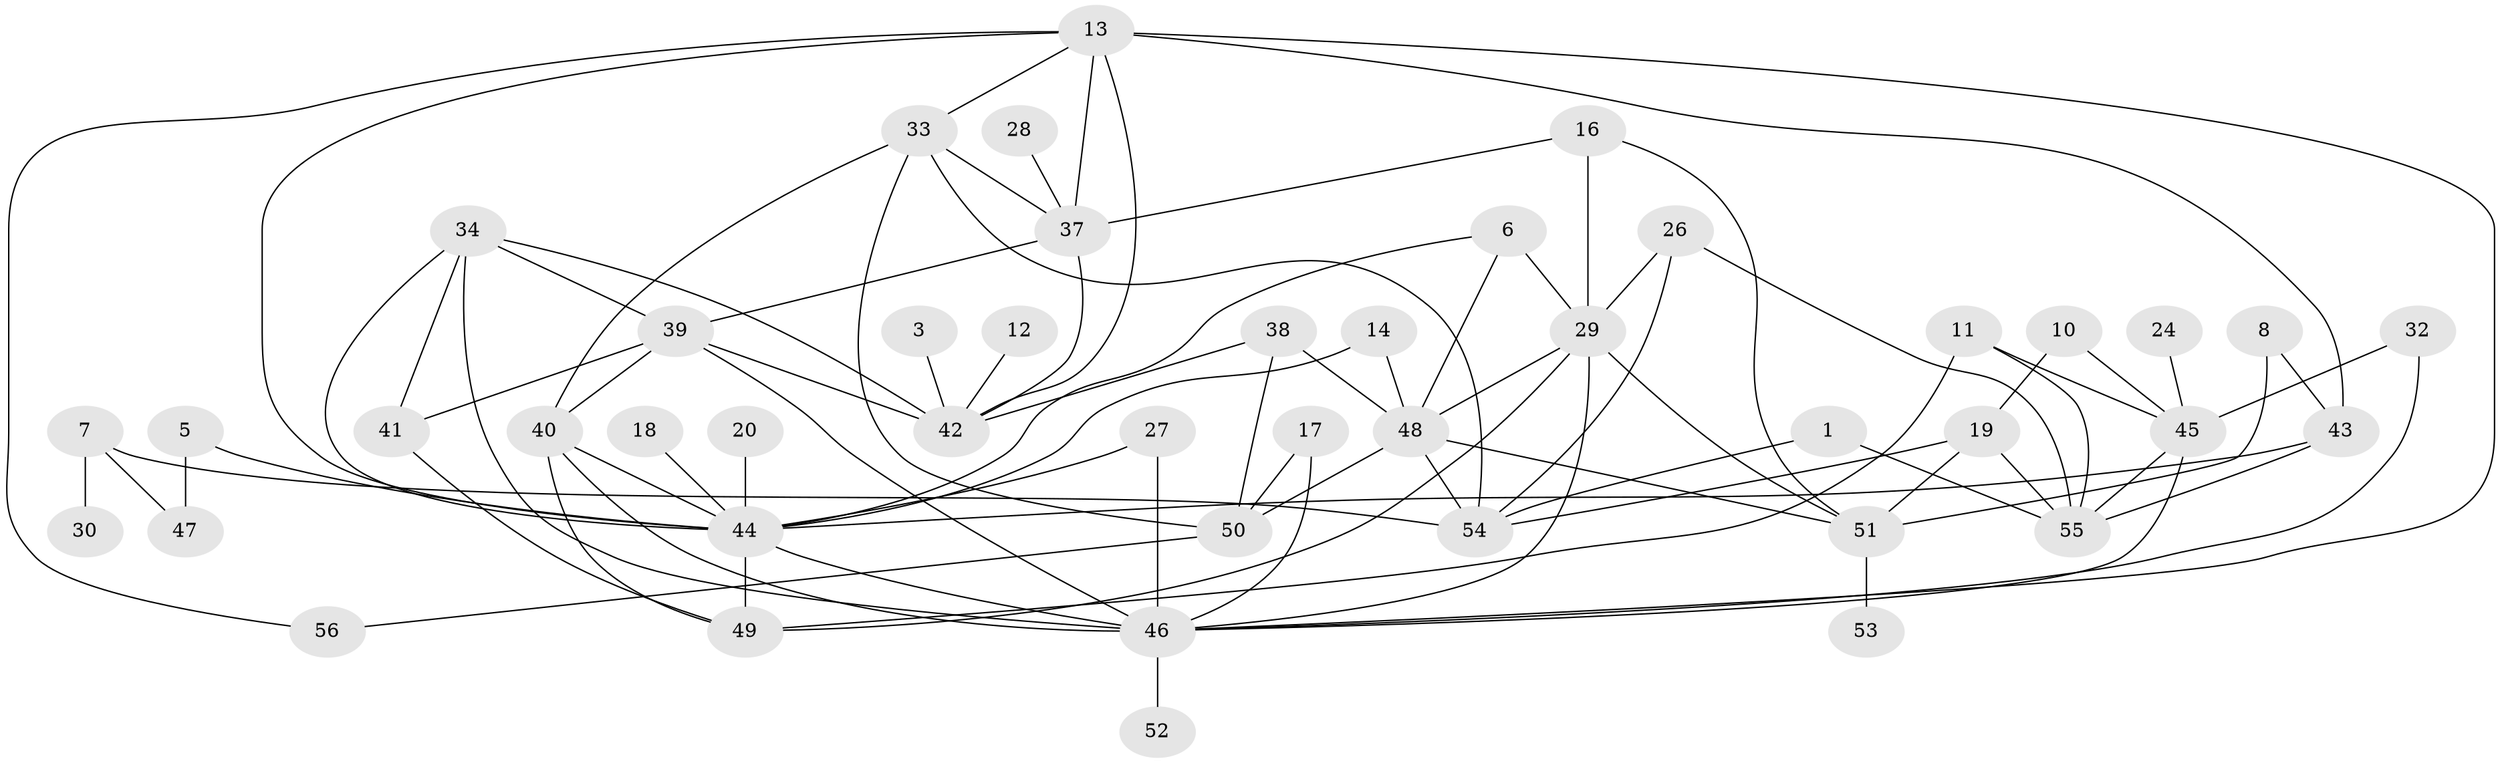 // original degree distribution, {4: 0.14285714285714285, 1: 0.15178571428571427, 2: 0.25892857142857145, 3: 0.25, 0: 0.08928571428571429, 5: 0.05357142857142857, 6: 0.044642857142857144, 7: 0.008928571428571428}
// Generated by graph-tools (version 1.1) at 2025/25/03/09/25 03:25:21]
// undirected, 45 vertices, 85 edges
graph export_dot {
graph [start="1"]
  node [color=gray90,style=filled];
  1;
  3;
  5;
  6;
  7;
  8;
  10;
  11;
  12;
  13;
  14;
  16;
  17;
  18;
  19;
  20;
  24;
  26;
  27;
  28;
  29;
  30;
  32;
  33;
  34;
  37;
  38;
  39;
  40;
  41;
  42;
  43;
  44;
  45;
  46;
  47;
  48;
  49;
  50;
  51;
  52;
  53;
  54;
  55;
  56;
  1 -- 54 [weight=1.0];
  1 -- 55 [weight=1.0];
  3 -- 42 [weight=1.0];
  5 -- 44 [weight=1.0];
  5 -- 47 [weight=1.0];
  6 -- 29 [weight=1.0];
  6 -- 44 [weight=1.0];
  6 -- 48 [weight=1.0];
  7 -- 30 [weight=1.0];
  7 -- 47 [weight=1.0];
  7 -- 54 [weight=2.0];
  8 -- 43 [weight=1.0];
  8 -- 51 [weight=1.0];
  10 -- 19 [weight=1.0];
  10 -- 45 [weight=1.0];
  11 -- 45 [weight=1.0];
  11 -- 49 [weight=1.0];
  11 -- 55 [weight=1.0];
  12 -- 42 [weight=1.0];
  13 -- 33 [weight=1.0];
  13 -- 37 [weight=1.0];
  13 -- 42 [weight=1.0];
  13 -- 43 [weight=1.0];
  13 -- 44 [weight=1.0];
  13 -- 46 [weight=1.0];
  13 -- 56 [weight=1.0];
  14 -- 44 [weight=1.0];
  14 -- 48 [weight=1.0];
  16 -- 29 [weight=1.0];
  16 -- 37 [weight=1.0];
  16 -- 51 [weight=1.0];
  17 -- 46 [weight=1.0];
  17 -- 50 [weight=1.0];
  18 -- 44 [weight=1.0];
  19 -- 51 [weight=2.0];
  19 -- 54 [weight=1.0];
  19 -- 55 [weight=1.0];
  20 -- 44 [weight=1.0];
  24 -- 45 [weight=1.0];
  26 -- 29 [weight=1.0];
  26 -- 54 [weight=1.0];
  26 -- 55 [weight=1.0];
  27 -- 44 [weight=1.0];
  27 -- 46 [weight=1.0];
  28 -- 37 [weight=2.0];
  29 -- 46 [weight=1.0];
  29 -- 48 [weight=1.0];
  29 -- 49 [weight=1.0];
  29 -- 51 [weight=1.0];
  32 -- 45 [weight=1.0];
  32 -- 46 [weight=1.0];
  33 -- 37 [weight=1.0];
  33 -- 40 [weight=1.0];
  33 -- 50 [weight=1.0];
  33 -- 54 [weight=1.0];
  34 -- 39 [weight=1.0];
  34 -- 41 [weight=1.0];
  34 -- 42 [weight=1.0];
  34 -- 44 [weight=1.0];
  34 -- 46 [weight=1.0];
  37 -- 39 [weight=1.0];
  37 -- 42 [weight=1.0];
  38 -- 42 [weight=1.0];
  38 -- 48 [weight=1.0];
  38 -- 50 [weight=1.0];
  39 -- 40 [weight=1.0];
  39 -- 41 [weight=1.0];
  39 -- 42 [weight=1.0];
  39 -- 46 [weight=1.0];
  40 -- 44 [weight=1.0];
  40 -- 46 [weight=2.0];
  40 -- 49 [weight=1.0];
  41 -- 49 [weight=1.0];
  43 -- 44 [weight=1.0];
  43 -- 55 [weight=1.0];
  44 -- 46 [weight=1.0];
  44 -- 49 [weight=1.0];
  45 -- 46 [weight=1.0];
  45 -- 55 [weight=1.0];
  46 -- 52 [weight=1.0];
  48 -- 50 [weight=1.0];
  48 -- 51 [weight=1.0];
  48 -- 54 [weight=1.0];
  50 -- 56 [weight=1.0];
  51 -- 53 [weight=1.0];
}

